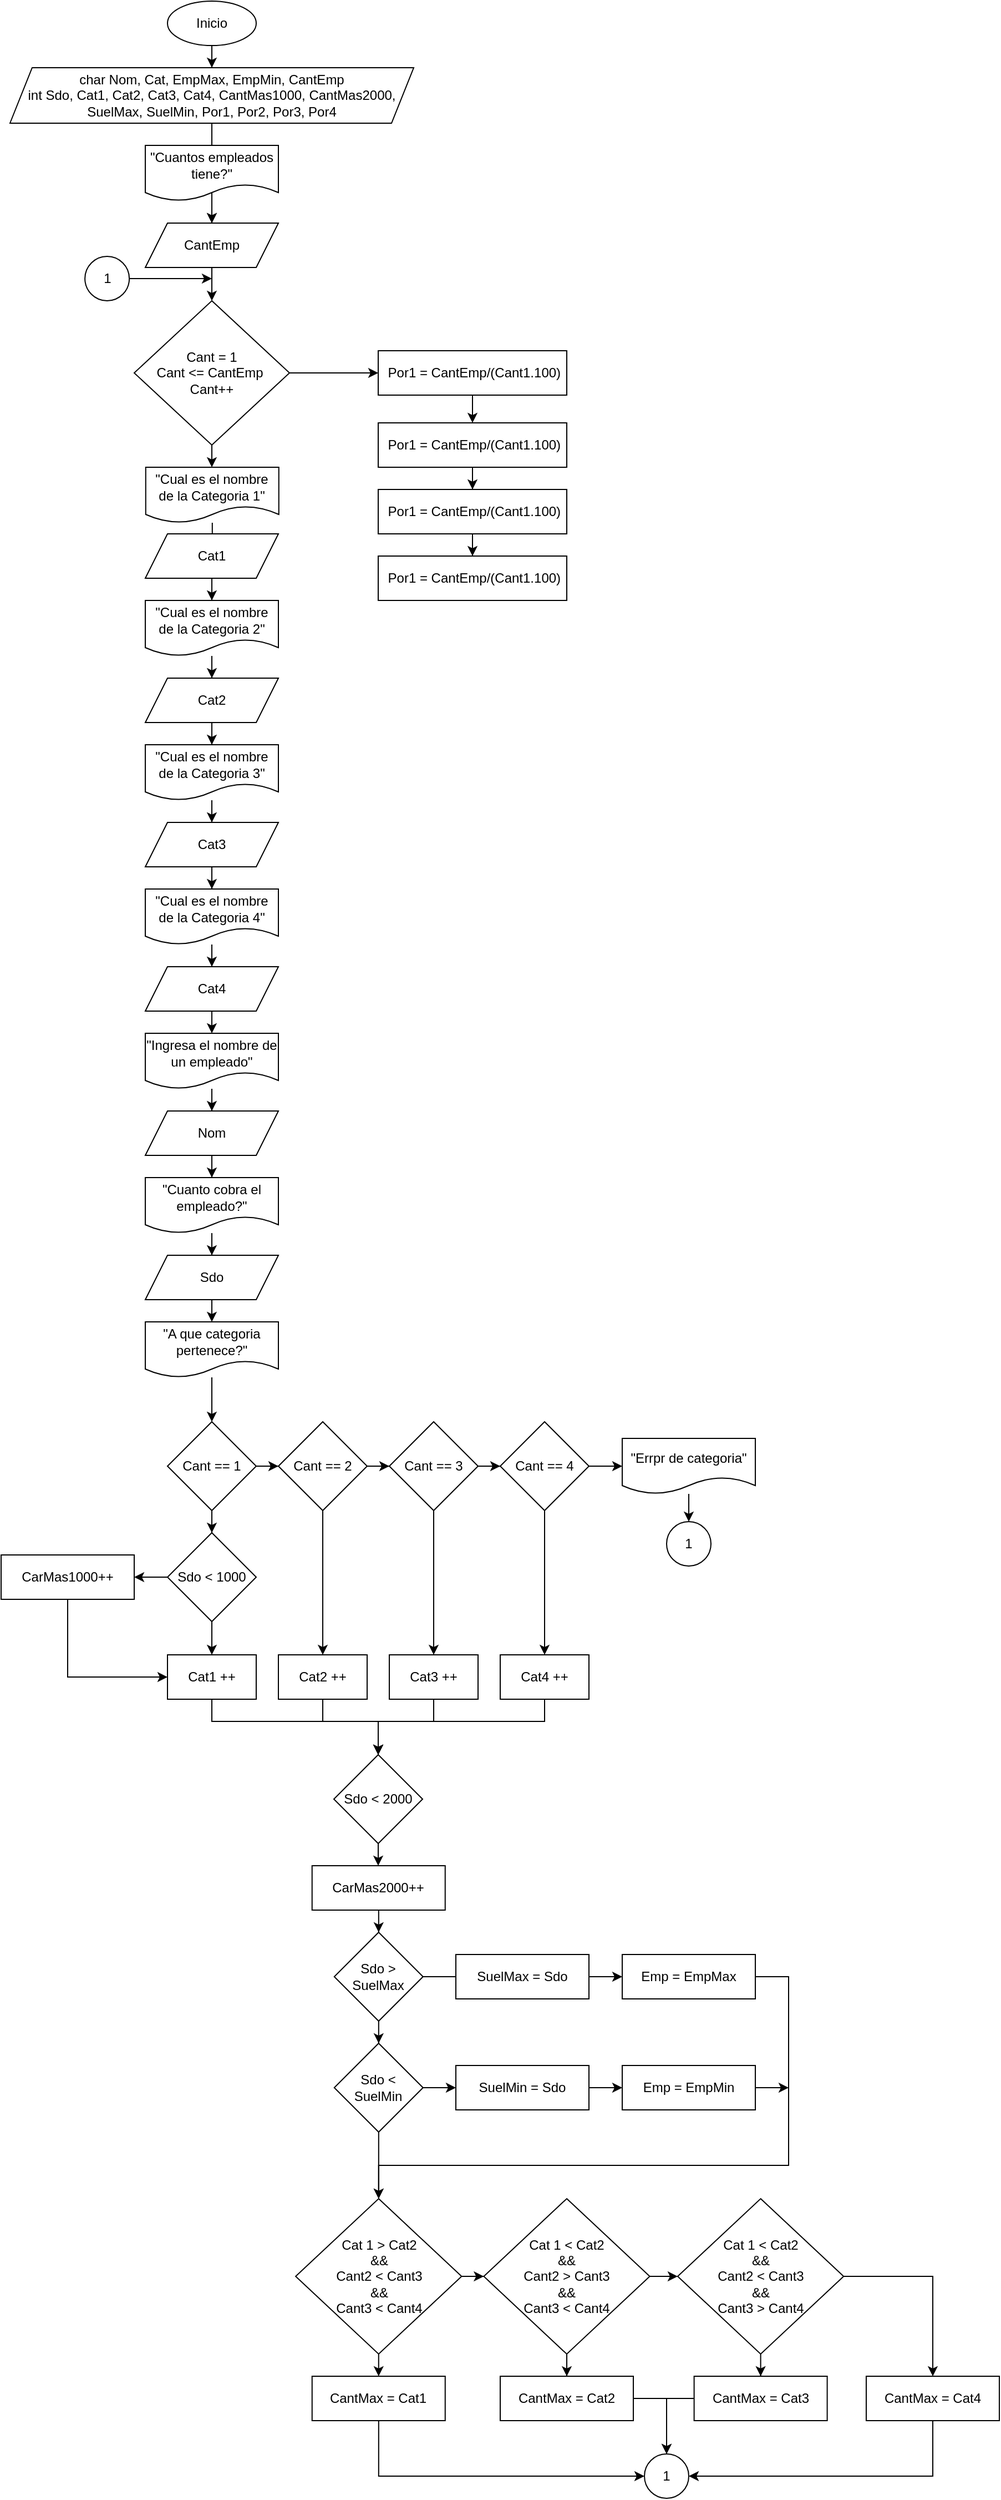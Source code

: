 <mxfile version="21.2.8" type="device">
  <diagram name="Page-1" id="aoVCBeHjAwDA9ONBkJ4o">
    <mxGraphModel dx="1562" dy="835" grid="1" gridSize="10" guides="1" tooltips="1" connect="1" arrows="1" fold="1" page="1" pageScale="1" pageWidth="850" pageHeight="1100" math="0" shadow="0">
      <root>
        <mxCell id="0" />
        <mxCell id="1" parent="0" />
        <mxCell id="MmN_OchnCAdmlSDN5dMQ-3" value="" style="edgeStyle=orthogonalEdgeStyle;rounded=0;orthogonalLoop=1;jettySize=auto;html=1;" parent="1" source="MmN_OchnCAdmlSDN5dMQ-1" target="MmN_OchnCAdmlSDN5dMQ-2" edge="1">
          <mxGeometry relative="1" as="geometry" />
        </mxCell>
        <mxCell id="MmN_OchnCAdmlSDN5dMQ-1" value="Inicio" style="ellipse;whiteSpace=wrap;html=1;" parent="1" vertex="1">
          <mxGeometry x="-540" width="80" height="40" as="geometry" />
        </mxCell>
        <mxCell id="MQs7vSqgr3YA6X8p40nq-104" value="" style="edgeStyle=orthogonalEdgeStyle;rounded=0;orthogonalLoop=1;jettySize=auto;html=1;" parent="1" source="MmN_OchnCAdmlSDN5dMQ-2" target="MQs7vSqgr3YA6X8p40nq-103" edge="1">
          <mxGeometry relative="1" as="geometry" />
        </mxCell>
        <mxCell id="MmN_OchnCAdmlSDN5dMQ-2" value="char Nom, Cat, EmpMax, EmpMin, CantEmp&lt;br&gt;int Sdo, Cat1, Cat2, Cat3, Cat4, CantMas1000, CantMas2000, &lt;br&gt;SuelMax, SuelMin, Por1, Por2, Por3, Por4" style="shape=parallelogram;perimeter=parallelogramPerimeter;whiteSpace=wrap;html=1;fixedSize=1;" parent="1" vertex="1">
          <mxGeometry x="-682" y="60" width="364" height="50" as="geometry" />
        </mxCell>
        <mxCell id="MQs7vSqgr3YA6X8p40nq-108" value="" style="edgeStyle=orthogonalEdgeStyle;rounded=0;orthogonalLoop=1;jettySize=auto;html=1;entryX=0.5;entryY=0;entryDx=0;entryDy=0;" parent="1" source="MmN_OchnCAdmlSDN5dMQ-5" target="MmN_OchnCAdmlSDN5dMQ-8" edge="1">
          <mxGeometry relative="1" as="geometry" />
        </mxCell>
        <mxCell id="MmN_OchnCAdmlSDN5dMQ-5" value="&quot;Cual es el nombre de la Categoria 1&quot;" style="shape=document;whiteSpace=wrap;html=1;boundedLbl=1;" parent="1" vertex="1">
          <mxGeometry x="-559.62" y="420" width="120" height="50" as="geometry" />
        </mxCell>
        <mxCell id="MQs7vSqgr3YA6X8p40nq-4" value="" style="edgeStyle=orthogonalEdgeStyle;rounded=0;orthogonalLoop=1;jettySize=auto;html=1;entryX=0.5;entryY=0;entryDx=0;entryDy=0;" parent="1" source="MmN_OchnCAdmlSDN5dMQ-8" target="MQs7vSqgr3YA6X8p40nq-2" edge="1">
          <mxGeometry relative="1" as="geometry" />
        </mxCell>
        <mxCell id="MmN_OchnCAdmlSDN5dMQ-8" value="Cat1" style="shape=parallelogram;perimeter=parallelogramPerimeter;whiteSpace=wrap;html=1;fixedSize=1;" parent="1" vertex="1">
          <mxGeometry x="-560" y="480" width="120" height="40" as="geometry" />
        </mxCell>
        <mxCell id="MQs7vSqgr3YA6X8p40nq-1" value="" style="edgeStyle=orthogonalEdgeStyle;rounded=0;orthogonalLoop=1;jettySize=auto;html=1;" parent="1" source="MQs7vSqgr3YA6X8p40nq-2" target="MQs7vSqgr3YA6X8p40nq-3" edge="1">
          <mxGeometry relative="1" as="geometry" />
        </mxCell>
        <mxCell id="MQs7vSqgr3YA6X8p40nq-2" value="&quot;Cual es el nombre de la Categoria 2&quot;" style="shape=document;whiteSpace=wrap;html=1;boundedLbl=1;" parent="1" vertex="1">
          <mxGeometry x="-560" y="540" width="120" height="50" as="geometry" />
        </mxCell>
        <mxCell id="MQs7vSqgr3YA6X8p40nq-12" value="" style="edgeStyle=orthogonalEdgeStyle;rounded=0;orthogonalLoop=1;jettySize=auto;html=1;entryX=0.5;entryY=0;entryDx=0;entryDy=0;" parent="1" source="MQs7vSqgr3YA6X8p40nq-3" target="MQs7vSqgr3YA6X8p40nq-6" edge="1">
          <mxGeometry relative="1" as="geometry" />
        </mxCell>
        <mxCell id="MQs7vSqgr3YA6X8p40nq-3" value="Cat2" style="shape=parallelogram;perimeter=parallelogramPerimeter;whiteSpace=wrap;html=1;fixedSize=1;" parent="1" vertex="1">
          <mxGeometry x="-560" y="610" width="120" height="40" as="geometry" />
        </mxCell>
        <mxCell id="MQs7vSqgr3YA6X8p40nq-5" value="" style="edgeStyle=orthogonalEdgeStyle;rounded=0;orthogonalLoop=1;jettySize=auto;html=1;" parent="1" source="MQs7vSqgr3YA6X8p40nq-6" target="MQs7vSqgr3YA6X8p40nq-8" edge="1">
          <mxGeometry relative="1" as="geometry" />
        </mxCell>
        <mxCell id="MQs7vSqgr3YA6X8p40nq-6" value="&quot;Cual es el nombre de la Categoria 3&quot;" style="shape=document;whiteSpace=wrap;html=1;boundedLbl=1;" parent="1" vertex="1">
          <mxGeometry x="-560" y="670" width="120" height="50" as="geometry" />
        </mxCell>
        <mxCell id="MQs7vSqgr3YA6X8p40nq-7" value="" style="edgeStyle=orthogonalEdgeStyle;rounded=0;orthogonalLoop=1;jettySize=auto;html=1;entryX=0.5;entryY=0;entryDx=0;entryDy=0;" parent="1" source="MQs7vSqgr3YA6X8p40nq-8" target="MQs7vSqgr3YA6X8p40nq-10" edge="1">
          <mxGeometry relative="1" as="geometry" />
        </mxCell>
        <mxCell id="MQs7vSqgr3YA6X8p40nq-8" value="Cat3" style="shape=parallelogram;perimeter=parallelogramPerimeter;whiteSpace=wrap;html=1;fixedSize=1;" parent="1" vertex="1">
          <mxGeometry x="-560" y="740" width="120" height="40" as="geometry" />
        </mxCell>
        <mxCell id="MQs7vSqgr3YA6X8p40nq-9" value="" style="edgeStyle=orthogonalEdgeStyle;rounded=0;orthogonalLoop=1;jettySize=auto;html=1;" parent="1" source="MQs7vSqgr3YA6X8p40nq-10" target="MQs7vSqgr3YA6X8p40nq-11" edge="1">
          <mxGeometry relative="1" as="geometry" />
        </mxCell>
        <mxCell id="MQs7vSqgr3YA6X8p40nq-10" value="&quot;Cual es el nombre de la Categoria 4&quot;" style="shape=document;whiteSpace=wrap;html=1;boundedLbl=1;" parent="1" vertex="1">
          <mxGeometry x="-560" y="800" width="120" height="50" as="geometry" />
        </mxCell>
        <mxCell id="MQs7vSqgr3YA6X8p40nq-16" value="" style="edgeStyle=orthogonalEdgeStyle;rounded=0;orthogonalLoop=1;jettySize=auto;html=1;" parent="1" source="MQs7vSqgr3YA6X8p40nq-11" edge="1">
          <mxGeometry relative="1" as="geometry">
            <mxPoint x="-500" y="930" as="targetPoint" />
          </mxGeometry>
        </mxCell>
        <mxCell id="MQs7vSqgr3YA6X8p40nq-11" value="Cat4" style="shape=parallelogram;perimeter=parallelogramPerimeter;whiteSpace=wrap;html=1;fixedSize=1;" parent="1" vertex="1">
          <mxGeometry x="-560" y="870" width="120" height="40" as="geometry" />
        </mxCell>
        <mxCell id="MQs7vSqgr3YA6X8p40nq-13" value="" style="edgeStyle=orthogonalEdgeStyle;rounded=0;orthogonalLoop=1;jettySize=auto;html=1;" parent="1" source="MQs7vSqgr3YA6X8p40nq-14" target="MQs7vSqgr3YA6X8p40nq-15" edge="1">
          <mxGeometry relative="1" as="geometry" />
        </mxCell>
        <mxCell id="MQs7vSqgr3YA6X8p40nq-14" value="&quot;Ingresa el nombre de un empleado&quot;" style="shape=document;whiteSpace=wrap;html=1;boundedLbl=1;" parent="1" vertex="1">
          <mxGeometry x="-560" y="930" width="120" height="50" as="geometry" />
        </mxCell>
        <mxCell id="MQs7vSqgr3YA6X8p40nq-35" value="" style="edgeStyle=orthogonalEdgeStyle;rounded=0;orthogonalLoop=1;jettySize=auto;html=1;" parent="1" source="MQs7vSqgr3YA6X8p40nq-15" target="MQs7vSqgr3YA6X8p40nq-33" edge="1">
          <mxGeometry relative="1" as="geometry" />
        </mxCell>
        <mxCell id="MQs7vSqgr3YA6X8p40nq-15" value="Nom" style="shape=parallelogram;perimeter=parallelogramPerimeter;whiteSpace=wrap;html=1;fixedSize=1;" parent="1" vertex="1">
          <mxGeometry x="-560" y="1000" width="120" height="40" as="geometry" />
        </mxCell>
        <mxCell id="n38h4w-iHAuZ3k9gR7Bw-2" value="" style="edgeStyle=orthogonalEdgeStyle;rounded=0;orthogonalLoop=1;jettySize=auto;html=1;" parent="1" source="MQs7vSqgr3YA6X8p40nq-18" target="MQs7vSqgr3YA6X8p40nq-20" edge="1">
          <mxGeometry relative="1" as="geometry" />
        </mxCell>
        <mxCell id="MQs7vSqgr3YA6X8p40nq-18" value="&quot;A que categoria pertenece?&quot;" style="shape=document;whiteSpace=wrap;html=1;boundedLbl=1;" parent="1" vertex="1">
          <mxGeometry x="-560" y="1190" width="120" height="50" as="geometry" />
        </mxCell>
        <mxCell id="MQs7vSqgr3YA6X8p40nq-41" value="" style="edgeStyle=orthogonalEdgeStyle;rounded=0;orthogonalLoop=1;jettySize=auto;html=1;" parent="1" source="MQs7vSqgr3YA6X8p40nq-20" target="MQs7vSqgr3YA6X8p40nq-37" edge="1">
          <mxGeometry relative="1" as="geometry" />
        </mxCell>
        <mxCell id="n38h4w-iHAuZ3k9gR7Bw-3" value="" style="edgeStyle=orthogonalEdgeStyle;rounded=0;orthogonalLoop=1;jettySize=auto;html=1;" parent="1" source="MQs7vSqgr3YA6X8p40nq-20" target="MQs7vSqgr3YA6X8p40nq-21" edge="1">
          <mxGeometry relative="1" as="geometry" />
        </mxCell>
        <mxCell id="MQs7vSqgr3YA6X8p40nq-20" value="Cant == 1" style="rhombus;whiteSpace=wrap;html=1;" parent="1" vertex="1">
          <mxGeometry x="-540" y="1280" width="80" height="80" as="geometry" />
        </mxCell>
        <mxCell id="MQs7vSqgr3YA6X8p40nq-50" value="" style="edgeStyle=orthogonalEdgeStyle;rounded=0;orthogonalLoop=1;jettySize=auto;html=1;entryX=0.5;entryY=0;entryDx=0;entryDy=0;" parent="1" source="MQs7vSqgr3YA6X8p40nq-21" target="MQs7vSqgr3YA6X8p40nq-43" edge="1">
          <mxGeometry relative="1" as="geometry">
            <mxPoint x="-400" y="1450" as="targetPoint" />
          </mxGeometry>
        </mxCell>
        <mxCell id="n38h4w-iHAuZ3k9gR7Bw-4" value="" style="edgeStyle=orthogonalEdgeStyle;rounded=0;orthogonalLoop=1;jettySize=auto;html=1;" parent="1" source="MQs7vSqgr3YA6X8p40nq-21" target="MQs7vSqgr3YA6X8p40nq-22" edge="1">
          <mxGeometry relative="1" as="geometry" />
        </mxCell>
        <mxCell id="MQs7vSqgr3YA6X8p40nq-21" value="Cant == 2" style="rhombus;whiteSpace=wrap;html=1;" parent="1" vertex="1">
          <mxGeometry x="-440" y="1280" width="80" height="80" as="geometry" />
        </mxCell>
        <mxCell id="MQs7vSqgr3YA6X8p40nq-52" value="" style="edgeStyle=orthogonalEdgeStyle;rounded=0;orthogonalLoop=1;jettySize=auto;html=1;entryX=0.5;entryY=0;entryDx=0;entryDy=0;" parent="1" source="MQs7vSqgr3YA6X8p40nq-22" target="MQs7vSqgr3YA6X8p40nq-44" edge="1">
          <mxGeometry relative="1" as="geometry">
            <mxPoint x="-300" y="1450" as="targetPoint" />
          </mxGeometry>
        </mxCell>
        <mxCell id="n38h4w-iHAuZ3k9gR7Bw-5" value="" style="edgeStyle=orthogonalEdgeStyle;rounded=0;orthogonalLoop=1;jettySize=auto;html=1;" parent="1" source="MQs7vSqgr3YA6X8p40nq-22" target="MQs7vSqgr3YA6X8p40nq-23" edge="1">
          <mxGeometry relative="1" as="geometry" />
        </mxCell>
        <mxCell id="MQs7vSqgr3YA6X8p40nq-22" value="Cant == 3" style="rhombus;whiteSpace=wrap;html=1;" parent="1" vertex="1">
          <mxGeometry x="-340" y="1280" width="80" height="80" as="geometry" />
        </mxCell>
        <mxCell id="MQs7vSqgr3YA6X8p40nq-54" value="" style="edgeStyle=orthogonalEdgeStyle;rounded=0;orthogonalLoop=1;jettySize=auto;html=1;entryX=0.5;entryY=0;entryDx=0;entryDy=0;" parent="1" source="MQs7vSqgr3YA6X8p40nq-23" target="MQs7vSqgr3YA6X8p40nq-45" edge="1">
          <mxGeometry relative="1" as="geometry">
            <mxPoint x="-200" y="1440" as="targetPoint" />
          </mxGeometry>
        </mxCell>
        <mxCell id="n38h4w-iHAuZ3k9gR7Bw-7" value="" style="edgeStyle=orthogonalEdgeStyle;rounded=0;orthogonalLoop=1;jettySize=auto;html=1;" parent="1" source="MQs7vSqgr3YA6X8p40nq-23" target="n38h4w-iHAuZ3k9gR7Bw-6" edge="1">
          <mxGeometry relative="1" as="geometry" />
        </mxCell>
        <mxCell id="MQs7vSqgr3YA6X8p40nq-23" value="Cant == 4" style="rhombus;whiteSpace=wrap;html=1;" parent="1" vertex="1">
          <mxGeometry x="-240" y="1280" width="80" height="80" as="geometry" />
        </mxCell>
        <mxCell id="MQs7vSqgr3YA6X8p40nq-32" value="" style="edgeStyle=orthogonalEdgeStyle;rounded=0;orthogonalLoop=1;jettySize=auto;html=1;" parent="1" source="MQs7vSqgr3YA6X8p40nq-33" target="MQs7vSqgr3YA6X8p40nq-34" edge="1">
          <mxGeometry relative="1" as="geometry" />
        </mxCell>
        <mxCell id="MQs7vSqgr3YA6X8p40nq-33" value="&quot;Cuanto cobra el empleado?&quot;" style="shape=document;whiteSpace=wrap;html=1;boundedLbl=1;" parent="1" vertex="1">
          <mxGeometry x="-560" y="1060" width="120" height="50" as="geometry" />
        </mxCell>
        <mxCell id="MQs7vSqgr3YA6X8p40nq-36" value="" style="edgeStyle=orthogonalEdgeStyle;rounded=0;orthogonalLoop=1;jettySize=auto;html=1;" parent="1" source="MQs7vSqgr3YA6X8p40nq-34" edge="1">
          <mxGeometry relative="1" as="geometry">
            <mxPoint x="-500" y="1190" as="targetPoint" />
          </mxGeometry>
        </mxCell>
        <mxCell id="MQs7vSqgr3YA6X8p40nq-34" value="Sdo" style="shape=parallelogram;perimeter=parallelogramPerimeter;whiteSpace=wrap;html=1;fixedSize=1;" parent="1" vertex="1">
          <mxGeometry x="-560" y="1130" width="120" height="40" as="geometry" />
        </mxCell>
        <mxCell id="MQs7vSqgr3YA6X8p40nq-40" value="" style="edgeStyle=orthogonalEdgeStyle;rounded=0;orthogonalLoop=1;jettySize=auto;html=1;" parent="1" source="MQs7vSqgr3YA6X8p40nq-37" target="MQs7vSqgr3YA6X8p40nq-39" edge="1">
          <mxGeometry relative="1" as="geometry" />
        </mxCell>
        <mxCell id="MQs7vSqgr3YA6X8p40nq-48" value="" style="edgeStyle=orthogonalEdgeStyle;rounded=0;orthogonalLoop=1;jettySize=auto;html=1;" parent="1" source="MQs7vSqgr3YA6X8p40nq-37" target="MQs7vSqgr3YA6X8p40nq-42" edge="1">
          <mxGeometry relative="1" as="geometry" />
        </mxCell>
        <mxCell id="MQs7vSqgr3YA6X8p40nq-37" value="Sdo &amp;lt; 1000" style="rhombus;whiteSpace=wrap;html=1;" parent="1" vertex="1">
          <mxGeometry x="-540" y="1380" width="80" height="80" as="geometry" />
        </mxCell>
        <mxCell id="MQs7vSqgr3YA6X8p40nq-47" value="" style="edgeStyle=orthogonalEdgeStyle;rounded=0;orthogonalLoop=1;jettySize=auto;html=1;entryX=0;entryY=0.5;entryDx=0;entryDy=0;" parent="1" source="MQs7vSqgr3YA6X8p40nq-39" target="MQs7vSqgr3YA6X8p40nq-42" edge="1">
          <mxGeometry relative="1" as="geometry">
            <mxPoint x="-630" y="1520" as="targetPoint" />
            <Array as="points">
              <mxPoint x="-630" y="1510" />
            </Array>
          </mxGeometry>
        </mxCell>
        <mxCell id="MQs7vSqgr3YA6X8p40nq-39" value="CarMas1000++" style="rounded=0;whiteSpace=wrap;html=1;" parent="1" vertex="1">
          <mxGeometry x="-690" y="1400" width="120" height="40" as="geometry" />
        </mxCell>
        <mxCell id="MQs7vSqgr3YA6X8p40nq-57" value="" style="edgeStyle=orthogonalEdgeStyle;rounded=0;orthogonalLoop=1;jettySize=auto;html=1;entryX=0.5;entryY=0;entryDx=0;entryDy=0;" parent="1" source="MQs7vSqgr3YA6X8p40nq-42" target="MQs7vSqgr3YA6X8p40nq-55" edge="1">
          <mxGeometry relative="1" as="geometry">
            <mxPoint x="-500" y="1600" as="targetPoint" />
            <Array as="points">
              <mxPoint x="-500" y="1550" />
              <mxPoint x="-350" y="1550" />
            </Array>
          </mxGeometry>
        </mxCell>
        <mxCell id="MQs7vSqgr3YA6X8p40nq-42" value="Cat1 ++" style="rounded=0;whiteSpace=wrap;html=1;" parent="1" vertex="1">
          <mxGeometry x="-540" y="1490" width="80" height="40" as="geometry" />
        </mxCell>
        <mxCell id="MQs7vSqgr3YA6X8p40nq-58" value="" style="edgeStyle=orthogonalEdgeStyle;rounded=0;orthogonalLoop=1;jettySize=auto;html=1;" parent="1" source="MQs7vSqgr3YA6X8p40nq-43" target="MQs7vSqgr3YA6X8p40nq-55" edge="1">
          <mxGeometry relative="1" as="geometry">
            <Array as="points">
              <mxPoint x="-400" y="1550" />
              <mxPoint x="-350" y="1550" />
            </Array>
          </mxGeometry>
        </mxCell>
        <mxCell id="MQs7vSqgr3YA6X8p40nq-43" value="Cat2 ++" style="rounded=0;whiteSpace=wrap;html=1;" parent="1" vertex="1">
          <mxGeometry x="-440" y="1490" width="80" height="40" as="geometry" />
        </mxCell>
        <mxCell id="MQs7vSqgr3YA6X8p40nq-59" value="" style="edgeStyle=orthogonalEdgeStyle;rounded=0;orthogonalLoop=1;jettySize=auto;html=1;" parent="1" source="MQs7vSqgr3YA6X8p40nq-44" target="MQs7vSqgr3YA6X8p40nq-55" edge="1">
          <mxGeometry relative="1" as="geometry">
            <Array as="points">
              <mxPoint x="-300" y="1550" />
              <mxPoint x="-350" y="1550" />
            </Array>
          </mxGeometry>
        </mxCell>
        <mxCell id="MQs7vSqgr3YA6X8p40nq-44" value="Cat3 ++" style="rounded=0;whiteSpace=wrap;html=1;" parent="1" vertex="1">
          <mxGeometry x="-340" y="1490" width="80" height="40" as="geometry" />
        </mxCell>
        <mxCell id="MQs7vSqgr3YA6X8p40nq-61" value="" style="edgeStyle=orthogonalEdgeStyle;rounded=0;orthogonalLoop=1;jettySize=auto;html=1;entryX=0.5;entryY=0;entryDx=0;entryDy=0;" parent="1" source="MQs7vSqgr3YA6X8p40nq-45" target="MQs7vSqgr3YA6X8p40nq-55" edge="1">
          <mxGeometry relative="1" as="geometry">
            <mxPoint x="-200" y="1600" as="targetPoint" />
            <Array as="points">
              <mxPoint x="-200" y="1550" />
              <mxPoint x="-350" y="1550" />
            </Array>
          </mxGeometry>
        </mxCell>
        <mxCell id="MQs7vSqgr3YA6X8p40nq-45" value="Cat4 ++" style="rounded=0;whiteSpace=wrap;html=1;" parent="1" vertex="1">
          <mxGeometry x="-240" y="1490" width="80" height="40" as="geometry" />
        </mxCell>
        <mxCell id="MQs7vSqgr3YA6X8p40nq-63" value="" style="edgeStyle=orthogonalEdgeStyle;rounded=0;orthogonalLoop=1;jettySize=auto;html=1;" parent="1" source="MQs7vSqgr3YA6X8p40nq-55" target="MQs7vSqgr3YA6X8p40nq-62" edge="1">
          <mxGeometry relative="1" as="geometry" />
        </mxCell>
        <mxCell id="MQs7vSqgr3YA6X8p40nq-55" value="Sdo &amp;lt; 2000" style="rhombus;whiteSpace=wrap;html=1;" parent="1" vertex="1">
          <mxGeometry x="-390" y="1580" width="80" height="80" as="geometry" />
        </mxCell>
        <mxCell id="MQs7vSqgr3YA6X8p40nq-73" value="" style="edgeStyle=orthogonalEdgeStyle;rounded=0;orthogonalLoop=1;jettySize=auto;html=1;" parent="1" source="MQs7vSqgr3YA6X8p40nq-62" target="MQs7vSqgr3YA6X8p40nq-64" edge="1">
          <mxGeometry relative="1" as="geometry" />
        </mxCell>
        <mxCell id="MQs7vSqgr3YA6X8p40nq-62" value="CarMas2000++" style="rounded=0;whiteSpace=wrap;html=1;" parent="1" vertex="1">
          <mxGeometry x="-409.63" y="1680" width="120" height="40" as="geometry" />
        </mxCell>
        <mxCell id="MQs7vSqgr3YA6X8p40nq-66" value="" style="edgeStyle=orthogonalEdgeStyle;rounded=0;orthogonalLoop=1;jettySize=auto;html=1;" parent="1" source="MQs7vSqgr3YA6X8p40nq-64" edge="1">
          <mxGeometry relative="1" as="geometry">
            <mxPoint x="-239.62" y="1780" as="targetPoint" />
          </mxGeometry>
        </mxCell>
        <mxCell id="MQs7vSqgr3YA6X8p40nq-70" value="" style="edgeStyle=orthogonalEdgeStyle;rounded=0;orthogonalLoop=1;jettySize=auto;html=1;" parent="1" source="MQs7vSqgr3YA6X8p40nq-64" target="MQs7vSqgr3YA6X8p40nq-69" edge="1">
          <mxGeometry relative="1" as="geometry" />
        </mxCell>
        <mxCell id="MQs7vSqgr3YA6X8p40nq-64" value="Sdo &amp;gt; SuelMax" style="rhombus;whiteSpace=wrap;html=1;" parent="1" vertex="1">
          <mxGeometry x="-389.62" y="1740" width="80" height="80" as="geometry" />
        </mxCell>
        <mxCell id="MQs7vSqgr3YA6X8p40nq-76" value="" style="edgeStyle=orthogonalEdgeStyle;rounded=0;orthogonalLoop=1;jettySize=auto;html=1;" parent="1" source="MQs7vSqgr3YA6X8p40nq-68" target="MQs7vSqgr3YA6X8p40nq-75" edge="1">
          <mxGeometry relative="1" as="geometry" />
        </mxCell>
        <mxCell id="MQs7vSqgr3YA6X8p40nq-68" value="SuelMax = Sdo" style="rounded=0;whiteSpace=wrap;html=1;" parent="1" vertex="1">
          <mxGeometry x="-280" y="1760" width="120" height="40" as="geometry" />
        </mxCell>
        <mxCell id="MQs7vSqgr3YA6X8p40nq-72" value="" style="edgeStyle=orthogonalEdgeStyle;rounded=0;orthogonalLoop=1;jettySize=auto;html=1;" parent="1" source="MQs7vSqgr3YA6X8p40nq-69" target="MQs7vSqgr3YA6X8p40nq-71" edge="1">
          <mxGeometry relative="1" as="geometry" />
        </mxCell>
        <mxCell id="MQs7vSqgr3YA6X8p40nq-83" value="" style="edgeStyle=orthogonalEdgeStyle;rounded=0;orthogonalLoop=1;jettySize=auto;html=1;" parent="1" source="MQs7vSqgr3YA6X8p40nq-69" target="MQs7vSqgr3YA6X8p40nq-79" edge="1">
          <mxGeometry relative="1" as="geometry" />
        </mxCell>
        <mxCell id="MQs7vSqgr3YA6X8p40nq-69" value="Sdo &amp;lt; SuelMin" style="rhombus;whiteSpace=wrap;html=1;" parent="1" vertex="1">
          <mxGeometry x="-389.62" y="1840" width="80" height="80" as="geometry" />
        </mxCell>
        <mxCell id="MQs7vSqgr3YA6X8p40nq-78" value="" style="edgeStyle=orthogonalEdgeStyle;rounded=0;orthogonalLoop=1;jettySize=auto;html=1;" parent="1" source="MQs7vSqgr3YA6X8p40nq-71" target="MQs7vSqgr3YA6X8p40nq-77" edge="1">
          <mxGeometry relative="1" as="geometry" />
        </mxCell>
        <mxCell id="MQs7vSqgr3YA6X8p40nq-71" value="SuelMin = Sdo" style="rounded=0;whiteSpace=wrap;html=1;" parent="1" vertex="1">
          <mxGeometry x="-280" y="1860" width="120" height="40" as="geometry" />
        </mxCell>
        <mxCell id="MQs7vSqgr3YA6X8p40nq-86" value="" style="edgeStyle=orthogonalEdgeStyle;rounded=0;orthogonalLoop=1;jettySize=auto;html=1;entryX=0.5;entryY=0;entryDx=0;entryDy=0;" parent="1" source="MQs7vSqgr3YA6X8p40nq-75" target="MQs7vSqgr3YA6X8p40nq-79" edge="1">
          <mxGeometry relative="1" as="geometry">
            <mxPoint x="100" y="1780" as="targetPoint" />
            <Array as="points">
              <mxPoint x="20" y="1780" />
              <mxPoint x="20" y="1950" />
              <mxPoint x="-350" y="1950" />
            </Array>
          </mxGeometry>
        </mxCell>
        <mxCell id="MQs7vSqgr3YA6X8p40nq-75" value="Emp = EmpMax" style="rounded=0;whiteSpace=wrap;html=1;" parent="1" vertex="1">
          <mxGeometry x="-130" y="1760" width="120" height="40" as="geometry" />
        </mxCell>
        <mxCell id="MQs7vSqgr3YA6X8p40nq-88" value="" style="edgeStyle=orthogonalEdgeStyle;rounded=0;orthogonalLoop=1;jettySize=auto;html=1;" parent="1" source="MQs7vSqgr3YA6X8p40nq-77" edge="1">
          <mxGeometry relative="1" as="geometry">
            <mxPoint x="20" y="1880" as="targetPoint" />
          </mxGeometry>
        </mxCell>
        <mxCell id="MQs7vSqgr3YA6X8p40nq-77" value="Emp = EmpMin" style="rounded=0;whiteSpace=wrap;html=1;" parent="1" vertex="1">
          <mxGeometry x="-130" y="1860" width="120" height="40" as="geometry" />
        </mxCell>
        <mxCell id="MQs7vSqgr3YA6X8p40nq-82" value="" style="edgeStyle=orthogonalEdgeStyle;rounded=0;orthogonalLoop=1;jettySize=auto;html=1;" parent="1" source="MQs7vSqgr3YA6X8p40nq-79" target="MQs7vSqgr3YA6X8p40nq-80" edge="1">
          <mxGeometry relative="1" as="geometry" />
        </mxCell>
        <mxCell id="MQs7vSqgr3YA6X8p40nq-99" style="edgeStyle=orthogonalEdgeStyle;rounded=0;orthogonalLoop=1;jettySize=auto;html=1;exitX=0.5;exitY=1;exitDx=0;exitDy=0;entryX=0.5;entryY=0;entryDx=0;entryDy=0;" parent="1" source="MQs7vSqgr3YA6X8p40nq-79" target="MQs7vSqgr3YA6X8p40nq-89" edge="1">
          <mxGeometry relative="1" as="geometry" />
        </mxCell>
        <mxCell id="MQs7vSqgr3YA6X8p40nq-79" value="Cat 1 &amp;gt; Cat2&lt;br&gt;&amp;amp;&amp;amp;&lt;br&gt;Cant2 &amp;lt; Cant3&lt;br&gt;&amp;amp;&amp;amp;&lt;br&gt;Cant3 &amp;lt; Cant4" style="rhombus;whiteSpace=wrap;html=1;" parent="1" vertex="1">
          <mxGeometry x="-424.43" y="1980" width="149.62" height="140" as="geometry" />
        </mxCell>
        <mxCell id="MQs7vSqgr3YA6X8p40nq-84" value="" style="edgeStyle=orthogonalEdgeStyle;rounded=0;orthogonalLoop=1;jettySize=auto;html=1;" parent="1" source="MQs7vSqgr3YA6X8p40nq-80" target="MQs7vSqgr3YA6X8p40nq-81" edge="1">
          <mxGeometry relative="1" as="geometry" />
        </mxCell>
        <mxCell id="MQs7vSqgr3YA6X8p40nq-97" value="" style="edgeStyle=orthogonalEdgeStyle;rounded=0;orthogonalLoop=1;jettySize=auto;html=1;" parent="1" source="MQs7vSqgr3YA6X8p40nq-80" target="MQs7vSqgr3YA6X8p40nq-91" edge="1">
          <mxGeometry relative="1" as="geometry" />
        </mxCell>
        <mxCell id="MQs7vSqgr3YA6X8p40nq-80" value="Cat 1 &amp;lt; Cat2&lt;br&gt;&amp;amp;&amp;amp;&lt;br&gt;Cant2 &amp;gt; Cant3&lt;br&gt;&amp;amp;&amp;amp;&lt;br&gt;Cant3 &amp;lt; Cant4" style="rhombus;whiteSpace=wrap;html=1;" parent="1" vertex="1">
          <mxGeometry x="-254.81" y="1980" width="149.62" height="140" as="geometry" />
        </mxCell>
        <mxCell id="MQs7vSqgr3YA6X8p40nq-95" value="" style="edgeStyle=orthogonalEdgeStyle;rounded=0;orthogonalLoop=1;jettySize=auto;html=1;entryX=0.5;entryY=0;entryDx=0;entryDy=0;" parent="1" source="MQs7vSqgr3YA6X8p40nq-81" target="MQs7vSqgr3YA6X8p40nq-93" edge="1">
          <mxGeometry relative="1" as="geometry">
            <mxPoint x="174.43" y="2050" as="targetPoint" />
          </mxGeometry>
        </mxCell>
        <mxCell id="MQs7vSqgr3YA6X8p40nq-96" value="" style="edgeStyle=orthogonalEdgeStyle;rounded=0;orthogonalLoop=1;jettySize=auto;html=1;" parent="1" source="MQs7vSqgr3YA6X8p40nq-81" target="MQs7vSqgr3YA6X8p40nq-92" edge="1">
          <mxGeometry relative="1" as="geometry" />
        </mxCell>
        <mxCell id="MQs7vSqgr3YA6X8p40nq-81" value="Cat 1 &amp;lt; Cat2&lt;br&gt;&amp;amp;&amp;amp;&lt;br&gt;Cant2 &amp;lt; Cant3&lt;br&gt;&amp;amp;&amp;amp;&lt;br&gt;Cant3 &amp;gt; Cant4" style="rhombus;whiteSpace=wrap;html=1;" parent="1" vertex="1">
          <mxGeometry x="-80" y="1980" width="149.62" height="140" as="geometry" />
        </mxCell>
        <mxCell id="MQs7vSqgr3YA6X8p40nq-126" value="" style="edgeStyle=orthogonalEdgeStyle;rounded=0;orthogonalLoop=1;jettySize=auto;html=1;entryX=0;entryY=0.5;entryDx=0;entryDy=0;" parent="1" source="MQs7vSqgr3YA6X8p40nq-89" target="MQs7vSqgr3YA6X8p40nq-118" edge="1">
          <mxGeometry relative="1" as="geometry">
            <mxPoint x="-349.62" y="2250" as="targetPoint" />
            <Array as="points">
              <mxPoint x="-350" y="2230" />
            </Array>
          </mxGeometry>
        </mxCell>
        <mxCell id="MQs7vSqgr3YA6X8p40nq-89" value="CantMax = Cat1" style="rounded=0;whiteSpace=wrap;html=1;" parent="1" vertex="1">
          <mxGeometry x="-409.62" y="2140" width="120" height="40" as="geometry" />
        </mxCell>
        <mxCell id="MQs7vSqgr3YA6X8p40nq-124" value="" style="edgeStyle=orthogonalEdgeStyle;rounded=0;orthogonalLoop=1;jettySize=auto;html=1;" parent="1" source="MQs7vSqgr3YA6X8p40nq-91" target="MQs7vSqgr3YA6X8p40nq-118" edge="1">
          <mxGeometry relative="1" as="geometry">
            <mxPoint x="-180" y="2260" as="targetPoint" />
          </mxGeometry>
        </mxCell>
        <mxCell id="MQs7vSqgr3YA6X8p40nq-91" value="CantMax = Cat2" style="rounded=0;whiteSpace=wrap;html=1;" parent="1" vertex="1">
          <mxGeometry x="-240" y="2140" width="120" height="40" as="geometry" />
        </mxCell>
        <mxCell id="MQs7vSqgr3YA6X8p40nq-122" value="" style="edgeStyle=orthogonalEdgeStyle;rounded=0;orthogonalLoop=1;jettySize=auto;html=1;" parent="1" source="MQs7vSqgr3YA6X8p40nq-92" target="MQs7vSqgr3YA6X8p40nq-118" edge="1">
          <mxGeometry relative="1" as="geometry">
            <mxPoint x="-5.19" y="2260" as="targetPoint" />
          </mxGeometry>
        </mxCell>
        <mxCell id="MQs7vSqgr3YA6X8p40nq-92" value="CantMax = Cat3" style="rounded=0;whiteSpace=wrap;html=1;" parent="1" vertex="1">
          <mxGeometry x="-65.19" y="2140" width="120" height="40" as="geometry" />
        </mxCell>
        <mxCell id="MQs7vSqgr3YA6X8p40nq-120" value="" style="edgeStyle=orthogonalEdgeStyle;rounded=0;orthogonalLoop=1;jettySize=auto;html=1;entryX=1;entryY=0.5;entryDx=0;entryDy=0;" parent="1" source="MQs7vSqgr3YA6X8p40nq-93" target="MQs7vSqgr3YA6X8p40nq-118" edge="1">
          <mxGeometry relative="1" as="geometry">
            <mxPoint x="150.0" y="2260" as="targetPoint" />
            <Array as="points">
              <mxPoint x="150" y="2230" />
            </Array>
          </mxGeometry>
        </mxCell>
        <mxCell id="MQs7vSqgr3YA6X8p40nq-93" value="CantMax = Cat4" style="rounded=0;whiteSpace=wrap;html=1;" parent="1" vertex="1">
          <mxGeometry x="90" y="2140" width="120" height="40" as="geometry" />
        </mxCell>
        <mxCell id="MQs7vSqgr3YA6X8p40nq-107" value="" style="edgeStyle=orthogonalEdgeStyle;rounded=0;orthogonalLoop=1;jettySize=auto;html=1;entryX=0.5;entryY=0;entryDx=0;entryDy=0;" parent="1" source="MQs7vSqgr3YA6X8p40nq-100" target="MmN_OchnCAdmlSDN5dMQ-5" edge="1">
          <mxGeometry relative="1" as="geometry" />
        </mxCell>
        <mxCell id="MQs7vSqgr3YA6X8p40nq-129" value="" style="edgeStyle=orthogonalEdgeStyle;rounded=0;orthogonalLoop=1;jettySize=auto;html=1;" parent="1" source="MQs7vSqgr3YA6X8p40nq-100" edge="1">
          <mxGeometry relative="1" as="geometry">
            <mxPoint x="-350" y="335.0" as="targetPoint" />
          </mxGeometry>
        </mxCell>
        <mxCell id="MQs7vSqgr3YA6X8p40nq-100" value="Cant = 1&lt;br&gt;Cant &amp;lt;= CantEmp&amp;nbsp;&lt;br&gt;Cant++" style="rhombus;whiteSpace=wrap;html=1;" parent="1" vertex="1">
          <mxGeometry x="-570" y="270" width="140" height="130" as="geometry" />
        </mxCell>
        <mxCell id="MQs7vSqgr3YA6X8p40nq-101" value="" style="edgeStyle=orthogonalEdgeStyle;rounded=0;orthogonalLoop=1;jettySize=auto;html=1;" parent="1" source="MQs7vSqgr3YA6X8p40nq-102" target="MQs7vSqgr3YA6X8p40nq-103" edge="1">
          <mxGeometry relative="1" as="geometry" />
        </mxCell>
        <mxCell id="MQs7vSqgr3YA6X8p40nq-102" value="&quot;Cuantos empleados tiene?&quot;" style="shape=document;whiteSpace=wrap;html=1;boundedLbl=1;" parent="1" vertex="1">
          <mxGeometry x="-560" y="130" width="120" height="50" as="geometry" />
        </mxCell>
        <mxCell id="MQs7vSqgr3YA6X8p40nq-105" value="" style="edgeStyle=orthogonalEdgeStyle;rounded=0;orthogonalLoop=1;jettySize=auto;html=1;" parent="1" source="MQs7vSqgr3YA6X8p40nq-103" target="MQs7vSqgr3YA6X8p40nq-100" edge="1">
          <mxGeometry relative="1" as="geometry" />
        </mxCell>
        <mxCell id="MQs7vSqgr3YA6X8p40nq-103" value="CantEmp" style="shape=parallelogram;perimeter=parallelogramPerimeter;whiteSpace=wrap;html=1;fixedSize=1;" parent="1" vertex="1">
          <mxGeometry x="-560" y="200" width="120" height="40" as="geometry" />
        </mxCell>
        <mxCell id="MQs7vSqgr3YA6X8p40nq-117" value="" style="edgeStyle=orthogonalEdgeStyle;rounded=0;orthogonalLoop=1;jettySize=auto;html=1;" parent="1" source="MQs7vSqgr3YA6X8p40nq-113" edge="1">
          <mxGeometry relative="1" as="geometry">
            <mxPoint x="-500" y="250" as="targetPoint" />
          </mxGeometry>
        </mxCell>
        <mxCell id="MQs7vSqgr3YA6X8p40nq-113" value="1" style="ellipse;whiteSpace=wrap;html=1;aspect=fixed;" parent="1" vertex="1">
          <mxGeometry x="-614.43" y="230" width="40" height="40" as="geometry" />
        </mxCell>
        <mxCell id="MQs7vSqgr3YA6X8p40nq-118" value="1" style="ellipse;whiteSpace=wrap;html=1;aspect=fixed;" parent="1" vertex="1">
          <mxGeometry x="-110" y="2210" width="40" height="40" as="geometry" />
        </mxCell>
        <mxCell id="MQs7vSqgr3YA6X8p40nq-144" value="" style="edgeStyle=orthogonalEdgeStyle;rounded=0;orthogonalLoop=1;jettySize=auto;html=1;" parent="1" source="MQs7vSqgr3YA6X8p40nq-130" target="MQs7vSqgr3YA6X8p40nq-143" edge="1">
          <mxGeometry relative="1" as="geometry" />
        </mxCell>
        <mxCell id="MQs7vSqgr3YA6X8p40nq-130" value="&amp;nbsp;Por1 = CantEmp/(Cant1.100)" style="rounded=0;whiteSpace=wrap;html=1;" parent="1" vertex="1">
          <mxGeometry x="-350" y="315" width="170" height="40" as="geometry" />
        </mxCell>
        <mxCell id="MQs7vSqgr3YA6X8p40nq-146" value="" style="edgeStyle=orthogonalEdgeStyle;rounded=0;orthogonalLoop=1;jettySize=auto;html=1;" parent="1" source="MQs7vSqgr3YA6X8p40nq-143" target="MQs7vSqgr3YA6X8p40nq-145" edge="1">
          <mxGeometry relative="1" as="geometry" />
        </mxCell>
        <mxCell id="MQs7vSqgr3YA6X8p40nq-143" value="&amp;nbsp;Por1 = CantEmp/(Cant1.100)" style="rounded=0;whiteSpace=wrap;html=1;" parent="1" vertex="1">
          <mxGeometry x="-350" y="380" width="170" height="40" as="geometry" />
        </mxCell>
        <mxCell id="MQs7vSqgr3YA6X8p40nq-148" value="" style="edgeStyle=orthogonalEdgeStyle;rounded=0;orthogonalLoop=1;jettySize=auto;html=1;" parent="1" source="MQs7vSqgr3YA6X8p40nq-145" target="MQs7vSqgr3YA6X8p40nq-147" edge="1">
          <mxGeometry relative="1" as="geometry" />
        </mxCell>
        <mxCell id="MQs7vSqgr3YA6X8p40nq-145" value="&amp;nbsp;Por1 = CantEmp/(Cant1.100)" style="rounded=0;whiteSpace=wrap;html=1;" parent="1" vertex="1">
          <mxGeometry x="-350" y="440" width="170" height="40" as="geometry" />
        </mxCell>
        <mxCell id="MQs7vSqgr3YA6X8p40nq-147" value="&amp;nbsp;Por1 = CantEmp/(Cant1.100)" style="rounded=0;whiteSpace=wrap;html=1;" parent="1" vertex="1">
          <mxGeometry x="-350" y="500" width="170" height="40" as="geometry" />
        </mxCell>
        <mxCell id="n38h4w-iHAuZ3k9gR7Bw-9" value="" style="edgeStyle=orthogonalEdgeStyle;rounded=0;orthogonalLoop=1;jettySize=auto;html=1;" parent="1" source="n38h4w-iHAuZ3k9gR7Bw-6" target="n38h4w-iHAuZ3k9gR7Bw-8" edge="1">
          <mxGeometry relative="1" as="geometry" />
        </mxCell>
        <mxCell id="n38h4w-iHAuZ3k9gR7Bw-6" value="&quot;Errpr de categoria&quot;" style="shape=document;whiteSpace=wrap;html=1;boundedLbl=1;" parent="1" vertex="1">
          <mxGeometry x="-130" y="1295" width="120" height="50" as="geometry" />
        </mxCell>
        <mxCell id="n38h4w-iHAuZ3k9gR7Bw-8" value="1" style="ellipse;whiteSpace=wrap;html=1;aspect=fixed;" parent="1" vertex="1">
          <mxGeometry x="-90" y="1370" width="40" height="40" as="geometry" />
        </mxCell>
      </root>
    </mxGraphModel>
  </diagram>
</mxfile>
